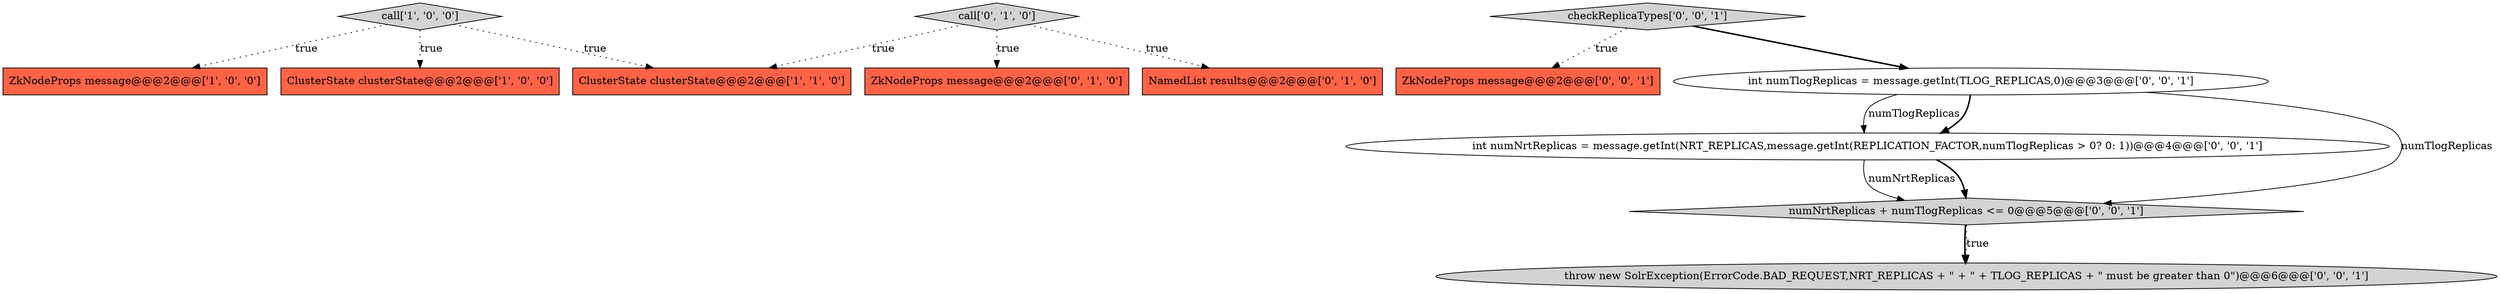 digraph {
0 [style = filled, label = "ZkNodeProps message@@@2@@@['1', '0', '0']", fillcolor = tomato, shape = box image = "AAA0AAABBB1BBB"];
5 [style = filled, label = "ZkNodeProps message@@@2@@@['0', '1', '0']", fillcolor = tomato, shape = box image = "AAA0AAABBB2BBB"];
6 [style = filled, label = "NamedList results@@@2@@@['0', '1', '0']", fillcolor = tomato, shape = box image = "AAA0AAABBB2BBB"];
3 [style = filled, label = "ClusterState clusterState@@@2@@@['1', '1', '0']", fillcolor = tomato, shape = box image = "AAA0AAABBB1BBB"];
11 [style = filled, label = "checkReplicaTypes['0', '0', '1']", fillcolor = lightgray, shape = diamond image = "AAA0AAABBB3BBB"];
12 [style = filled, label = "ZkNodeProps message@@@2@@@['0', '0', '1']", fillcolor = tomato, shape = box image = "AAA0AAABBB3BBB"];
2 [style = filled, label = "ClusterState clusterState@@@2@@@['1', '0', '0']", fillcolor = tomato, shape = box image = "AAA0AAABBB1BBB"];
1 [style = filled, label = "call['1', '0', '0']", fillcolor = lightgray, shape = diamond image = "AAA0AAABBB1BBB"];
4 [style = filled, label = "call['0', '1', '0']", fillcolor = lightgray, shape = diamond image = "AAA0AAABBB2BBB"];
9 [style = filled, label = "int numNrtReplicas = message.getInt(NRT_REPLICAS,message.getInt(REPLICATION_FACTOR,numTlogReplicas > 0? 0: 1))@@@4@@@['0', '0', '1']", fillcolor = white, shape = ellipse image = "AAA0AAABBB3BBB"];
7 [style = filled, label = "numNrtReplicas + numTlogReplicas <= 0@@@5@@@['0', '0', '1']", fillcolor = lightgray, shape = diamond image = "AAA0AAABBB3BBB"];
8 [style = filled, label = "throw new SolrException(ErrorCode.BAD_REQUEST,NRT_REPLICAS + \" + \" + TLOG_REPLICAS + \" must be greater than 0\")@@@6@@@['0', '0', '1']", fillcolor = lightgray, shape = ellipse image = "AAA0AAABBB3BBB"];
10 [style = filled, label = "int numTlogReplicas = message.getInt(TLOG_REPLICAS,0)@@@3@@@['0', '0', '1']", fillcolor = white, shape = ellipse image = "AAA0AAABBB3BBB"];
4->5 [style = dotted, label="true"];
1->2 [style = dotted, label="true"];
1->3 [style = dotted, label="true"];
11->10 [style = bold, label=""];
10->9 [style = solid, label="numTlogReplicas"];
7->8 [style = bold, label=""];
4->6 [style = dotted, label="true"];
4->3 [style = dotted, label="true"];
11->12 [style = dotted, label="true"];
10->7 [style = solid, label="numTlogReplicas"];
1->0 [style = dotted, label="true"];
9->7 [style = solid, label="numNrtReplicas"];
10->9 [style = bold, label=""];
7->8 [style = dotted, label="true"];
9->7 [style = bold, label=""];
}
